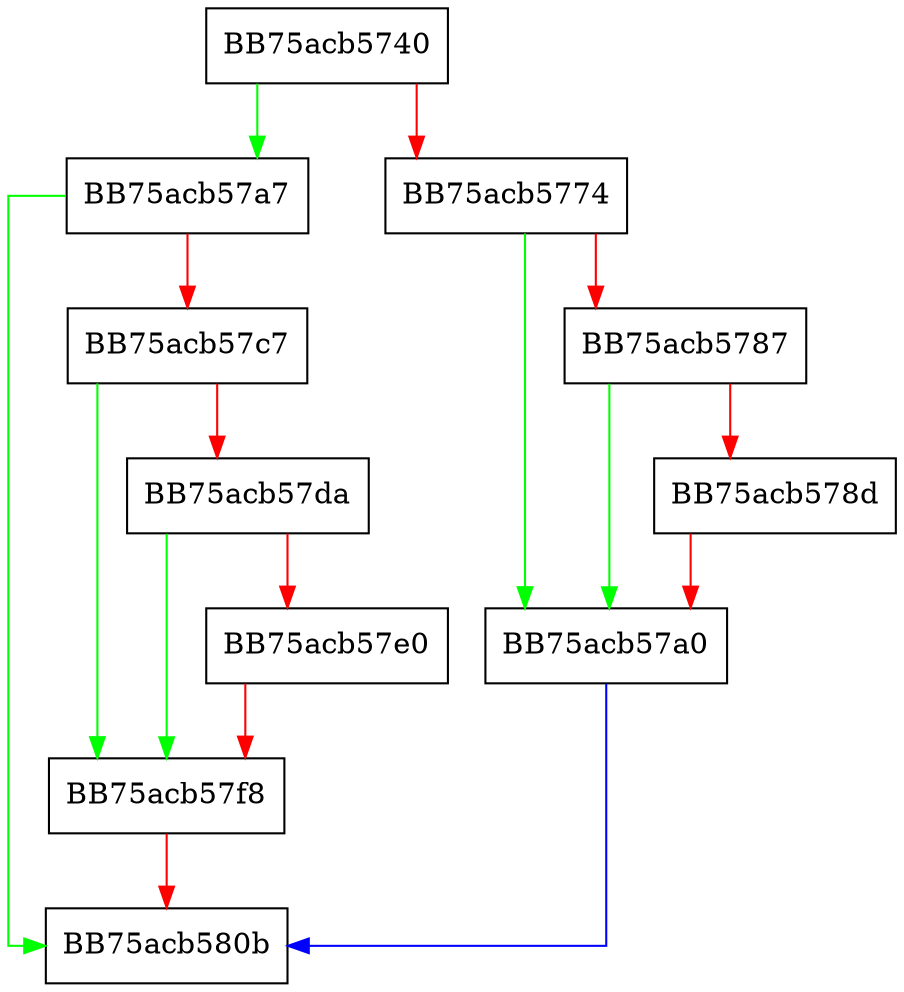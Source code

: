 digraph Quarantine {
  node [shape="box"];
  graph [splines=ortho];
  BB75acb5740 -> BB75acb57a7 [color="green"];
  BB75acb5740 -> BB75acb5774 [color="red"];
  BB75acb5774 -> BB75acb57a0 [color="green"];
  BB75acb5774 -> BB75acb5787 [color="red"];
  BB75acb5787 -> BB75acb57a0 [color="green"];
  BB75acb5787 -> BB75acb578d [color="red"];
  BB75acb578d -> BB75acb57a0 [color="red"];
  BB75acb57a0 -> BB75acb580b [color="blue"];
  BB75acb57a7 -> BB75acb580b [color="green"];
  BB75acb57a7 -> BB75acb57c7 [color="red"];
  BB75acb57c7 -> BB75acb57f8 [color="green"];
  BB75acb57c7 -> BB75acb57da [color="red"];
  BB75acb57da -> BB75acb57f8 [color="green"];
  BB75acb57da -> BB75acb57e0 [color="red"];
  BB75acb57e0 -> BB75acb57f8 [color="red"];
  BB75acb57f8 -> BB75acb580b [color="red"];
}